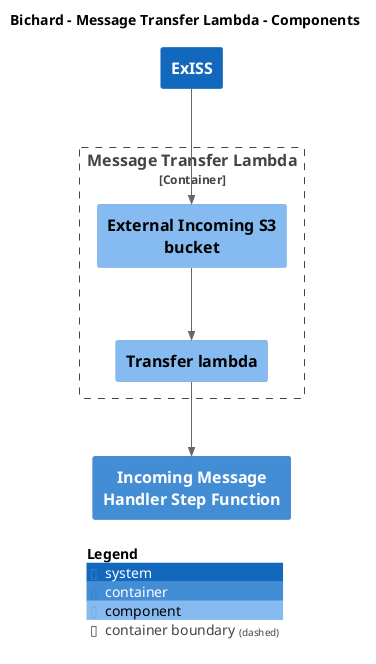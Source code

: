 @startuml
set separator none
title Bichard - Message Transfer Lambda - Components

top to bottom direction

!include <C4/C4>
!include <C4/C4_Context>
!include <C4/C4_Container>
!include <C4/C4_Component>

Container(Bichard.IncomingMessageHandlerStepFunction, "Incoming Message Handler Step Function", "", $tags="")
System(ExISS, "ExISS", "", $tags="")

Container_Boundary("Bichard.MessageTransferLambda_boundary", "Message Transfer Lambda", $tags="") {
  Component(Bichard.MessageTransferLambda.ExternalIncomingS3bucket, "External Incoming S3 bucket", "", $tags="")
  Component(Bichard.MessageTransferLambda.Transferlambda, "Transfer lambda", "", $tags="")
}

Rel_D(ExISS, Bichard.MessageTransferLambda.ExternalIncomingS3bucket, "", $tags="")
Rel_D(Bichard.MessageTransferLambda.ExternalIncomingS3bucket, Bichard.MessageTransferLambda.Transferlambda, "", $tags="")
Rel_D(Bichard.MessageTransferLambda.Transferlambda, Bichard.IncomingMessageHandlerStepFunction, "", $tags="")

SHOW_LEGEND(true)
@enduml